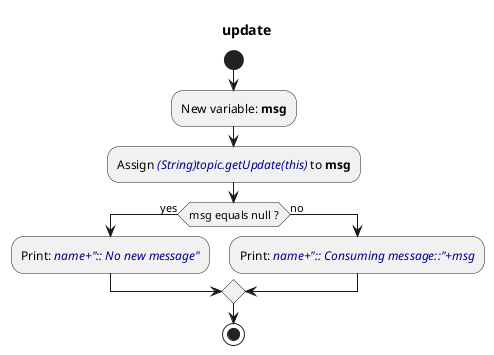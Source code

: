 :New object: <b>name</b>;
:New object: <b>topic</b>;
:Assign <color:darkblue><i>nm</i></color> to <b>this.name</b>;
@startuml
title update
start
:New variable: <b>msg</b>;
:Assign <color:darkblue><i>(String)topic.getUpdate(this)</i></color> to <b>msg</b>;
if (msg equals null ?) then (yes)
:Print: <color:darkblue><i>name+":: No new message"</i></color>;
else (no)
:Print: <color:darkblue><i>name+":: Consuming message::"+msg</i></color>;
endif
stop
@enduml
